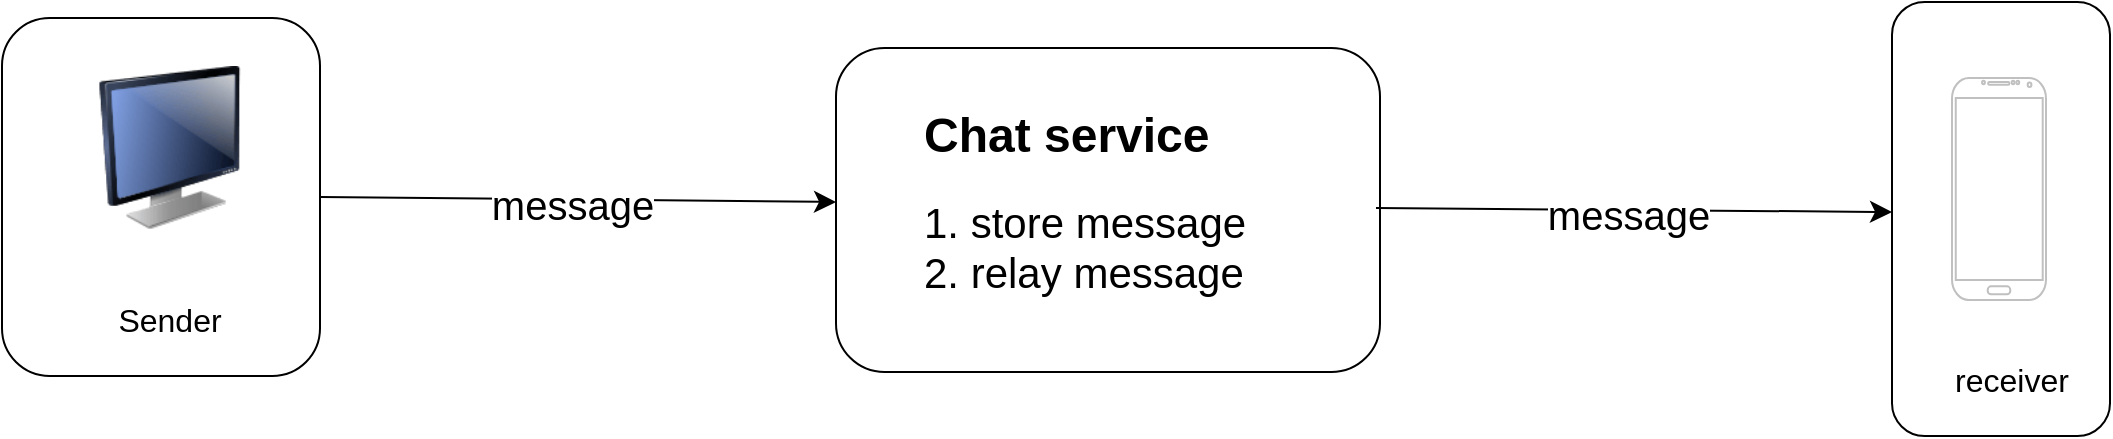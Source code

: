 <mxfile version="23.1.4" type="github">
  <diagram name="第 1 页" id="tCnoyZWbHLgzVc_SQSz8">
    <mxGraphModel dx="2234" dy="760" grid="0" gridSize="10" guides="1" tooltips="1" connect="1" arrows="1" fold="1" page="0" pageScale="1" pageWidth="827" pageHeight="1169" math="0" shadow="0">
      <root>
        <mxCell id="0" />
        <mxCell id="1" parent="0" />
        <mxCell id="xciEQwY7N64C9Vn3VPuA-7" value="" style="rounded=1;whiteSpace=wrap;html=1;" vertex="1" parent="1">
          <mxGeometry x="-586" y="33" width="159" height="179" as="geometry" />
        </mxCell>
        <mxCell id="xciEQwY7N64C9Vn3VPuA-4" value="" style="image;html=1;image=img/lib/clip_art/computers/Monitor_128x128.png;direction=east;rotation=0;" vertex="1" parent="1">
          <mxGeometry x="-542" y="57" width="80" height="82" as="geometry" />
        </mxCell>
        <mxCell id="xciEQwY7N64C9Vn3VPuA-6" value="Sender" style="text;html=1;align=center;verticalAlign=middle;whiteSpace=wrap;rounded=0;;fontSize=16;" vertex="1" parent="1">
          <mxGeometry x="-532" y="169" width="60" height="30" as="geometry" />
        </mxCell>
        <mxCell id="xciEQwY7N64C9Vn3VPuA-8" value="" style="endArrow=classic;html=1;rounded=0;fontSize=21;startSize=8;endSize=8;exitX=1;exitY=0.5;exitDx=0;exitDy=0;" edge="1" parent="1" source="xciEQwY7N64C9Vn3VPuA-7">
          <mxGeometry width="50" height="50" relative="1" as="geometry">
            <mxPoint x="-156" y="270" as="sourcePoint" />
            <mxPoint x="-169" y="125" as="targetPoint" />
          </mxGeometry>
        </mxCell>
        <mxCell id="xciEQwY7N64C9Vn3VPuA-9" value="&lt;font style=&quot;font-size: 20px;&quot;&gt;message&lt;/font&gt;" style="edgeLabel;html=1;align=center;verticalAlign=middle;resizable=0;points=[];;fontSize=12;" vertex="1" connectable="0" parent="xciEQwY7N64C9Vn3VPuA-8">
          <mxGeometry x="-0.023" y="-2" relative="1" as="geometry">
            <mxPoint as="offset" />
          </mxGeometry>
        </mxCell>
        <mxCell id="xciEQwY7N64C9Vn3VPuA-13" value="" style="group" vertex="1" connectable="0" parent="1">
          <mxGeometry x="-169" y="48" width="272" height="162" as="geometry" />
        </mxCell>
        <mxCell id="xciEQwY7N64C9Vn3VPuA-11" value="" style="rounded=1;whiteSpace=wrap;html=1;" vertex="1" parent="xciEQwY7N64C9Vn3VPuA-13">
          <mxGeometry width="272" height="162" as="geometry" />
        </mxCell>
        <mxCell id="xciEQwY7N64C9Vn3VPuA-12" value="&lt;h1&gt;Chat service&lt;/h1&gt;&lt;div&gt;&lt;font style=&quot;font-size: 21px;&quot;&gt;1. store message&lt;/font&gt;&lt;/div&gt;&lt;div&gt;&lt;font style=&quot;font-size: 21px;&quot;&gt;2. relay message&lt;/font&gt;&lt;/div&gt;" style="text;html=1;spacing=5;spacingTop=-20;whiteSpace=wrap;overflow=hidden;rounded=0;" vertex="1" parent="xciEQwY7N64C9Vn3VPuA-13">
          <mxGeometry x="39" y="24" width="190" height="120" as="geometry" />
        </mxCell>
        <mxCell id="xciEQwY7N64C9Vn3VPuA-14" value="" style="endArrow=classic;html=1;rounded=0;fontSize=21;startSize=8;endSize=8;exitX=1;exitY=0.5;exitDx=0;exitDy=0;" edge="1" parent="1">
          <mxGeometry width="50" height="50" relative="1" as="geometry">
            <mxPoint x="101" y="128" as="sourcePoint" />
            <mxPoint x="359" y="130" as="targetPoint" />
          </mxGeometry>
        </mxCell>
        <mxCell id="xciEQwY7N64C9Vn3VPuA-15" value="&lt;font style=&quot;font-size: 20px;&quot;&gt;message&lt;/font&gt;" style="edgeLabel;html=1;align=center;verticalAlign=middle;resizable=0;points=[];;fontSize=12;" vertex="1" connectable="0" parent="xciEQwY7N64C9Vn3VPuA-14">
          <mxGeometry x="-0.023" y="-2" relative="1" as="geometry">
            <mxPoint as="offset" />
          </mxGeometry>
        </mxCell>
        <mxCell id="xciEQwY7N64C9Vn3VPuA-18" value="" style="group" vertex="1" connectable="0" parent="1">
          <mxGeometry x="359" y="25" width="109" height="217" as="geometry" />
        </mxCell>
        <mxCell id="xciEQwY7N64C9Vn3VPuA-17" value="" style="rounded=1;whiteSpace=wrap;html=1;" vertex="1" parent="xciEQwY7N64C9Vn3VPuA-18">
          <mxGeometry width="109" height="217" as="geometry" />
        </mxCell>
        <mxCell id="xciEQwY7N64C9Vn3VPuA-3" value="" style="verticalLabelPosition=bottom;verticalAlign=top;html=1;shadow=0;dashed=0;strokeWidth=1;shape=mxgraph.android.phone2;strokeColor=#c0c0c0;" vertex="1" parent="xciEQwY7N64C9Vn3VPuA-18">
          <mxGeometry x="30" y="38" width="47" height="111" as="geometry" />
        </mxCell>
        <mxCell id="xciEQwY7N64C9Vn3VPuA-16" value="receiver" style="text;html=1;align=center;verticalAlign=middle;whiteSpace=wrap;rounded=0;;fontSize=16;" vertex="1" parent="xciEQwY7N64C9Vn3VPuA-18">
          <mxGeometry x="30" y="174" width="60" height="30" as="geometry" />
        </mxCell>
      </root>
    </mxGraphModel>
  </diagram>
</mxfile>
